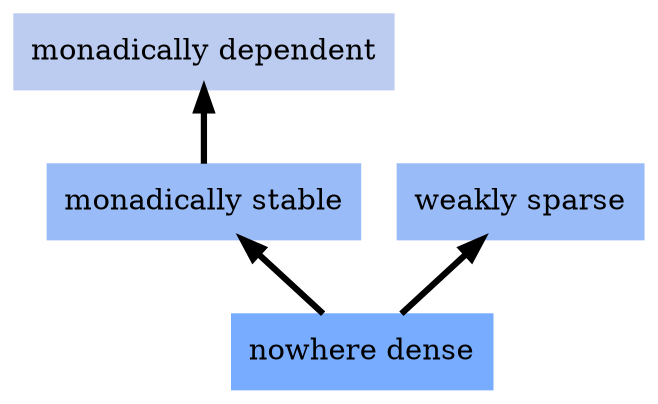 digraph local_DhGqJM {
	node [color=lightblue2 style=filled]
	margin=0.04 size="6,6"
	rankdir = BT
	"n_DhGqJM" [label="nowhere dense" URL="/parameters/html/DhGqJM" color="#78acff" shape=box]
	"n_jHXy6Y" [label="monadically stable" URL="/parameters/html/jHXy6Y" color="#99bcf8" shape=box]
	"n_dN1D3C" [label="monadically dependent" URL="/parameters/html/dN1D3C" color="#bbccf0" shape=box]
	"n_Qme7wD" [label="weakly sparse" URL="/parameters/html/Qme7wD" color="#99bcf8" shape=box]
	"n_jHXy6Y" -> "n_dN1D3C" [label="" decorate=true lblstyle="above, sloped" weight="100" penwidth="3.0"]
	"n_DhGqJM" -> "n_Qme7wD" [label="" decorate=true lblstyle="above, sloped" weight="100" penwidth="3.0"]
	"n_DhGqJM" -> "n_jHXy6Y" [label="" decorate=true lblstyle="above, sloped" weight="100" penwidth="3.0"]
}
